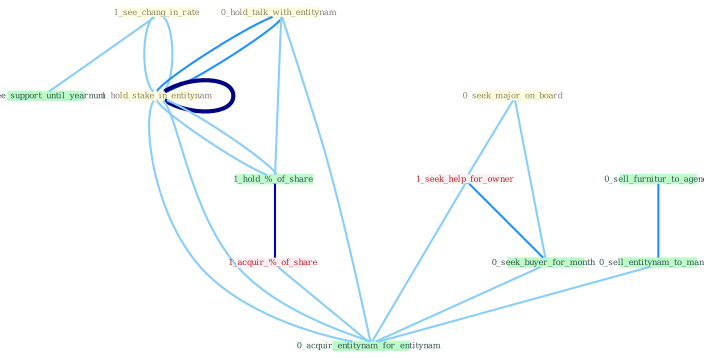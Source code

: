 Graph G{ 
    node
    [shape=polygon,style=filled,width=.5,height=.06,color="#BDFCC9",fixedsize=true,fontsize=4,
    fontcolor="#2f4f4f"];
    {node
    [color="#ffffe0", fontcolor="#8b7d6b"] "1_see_chang_in_rate " "0_hold_talk_with_entitynam " "1_hold_stake_in_entitynam " "0_seek_major_on_board "}
{node [color="#fff0f5", fontcolor="#b22222"] "1_seek_help_for_owner " "1_acquir_%_of_share "}
edge [color="#B0E2FF"];

	"1_see_chang_in_rate " -- "1_hold_stake_in_entitynam " [w="1", color="#87cefa" ];
	"1_see_chang_in_rate " -- "1_hold_stake_in_entitynam " [w="1", color="#87cefa" ];
	"1_see_chang_in_rate " -- "1_see_support_until_yearnum " [w="1", color="#87cefa" ];
	"0_hold_talk_with_entitynam " -- "1_hold_stake_in_entitynam " [w="2", color="#1e90ff" , len=0.8];
	"0_hold_talk_with_entitynam " -- "1_hold_%_of_share " [w="1", color="#87cefa" ];
	"0_hold_talk_with_entitynam " -- "1_hold_stake_in_entitynam " [w="2", color="#1e90ff" , len=0.8];
	"0_hold_talk_with_entitynam " -- "0_acquir_entitynam_for_entitynam " [w="1", color="#87cefa" ];
	"1_hold_stake_in_entitynam " -- "1_hold_%_of_share " [w="1", color="#87cefa" ];
	"1_hold_stake_in_entitynam " -- "1_hold_stake_in_entitynam " [w="4", style=bold, color="#000080", len=0.4];
	"1_hold_stake_in_entitynam " -- "0_acquir_entitynam_for_entitynam " [w="1", color="#87cefa" ];
	"0_seek_major_on_board " -- "1_seek_help_for_owner " [w="1", color="#87cefa" ];
	"0_seek_major_on_board " -- "0_seek_buyer_for_month " [w="1", color="#87cefa" ];
	"1_hold_%_of_share " -- "1_hold_stake_in_entitynam " [w="1", color="#87cefa" ];
	"1_hold_%_of_share " -- "1_acquir_%_of_share " [w="3", color="#0000cd" , len=0.6];
	"1_hold_stake_in_entitynam " -- "0_acquir_entitynam_for_entitynam " [w="1", color="#87cefa" ];
	"1_seek_help_for_owner " -- "0_seek_buyer_for_month " [w="2", color="#1e90ff" , len=0.8];
	"1_seek_help_for_owner " -- "0_acquir_entitynam_for_entitynam " [w="1", color="#87cefa" ];
	"0_seek_buyer_for_month " -- "0_acquir_entitynam_for_entitynam " [w="1", color="#87cefa" ];
	"1_acquir_%_of_share " -- "0_acquir_entitynam_for_entitynam " [w="1", color="#87cefa" ];
	"0_sell_furnitur_to_agenc " -- "0_sell_entitynam_to_manag " [w="2", color="#1e90ff" , len=0.8];
	"0_sell_entitynam_to_manag " -- "0_acquir_entitynam_for_entitynam " [w="1", color="#87cefa" ];
}